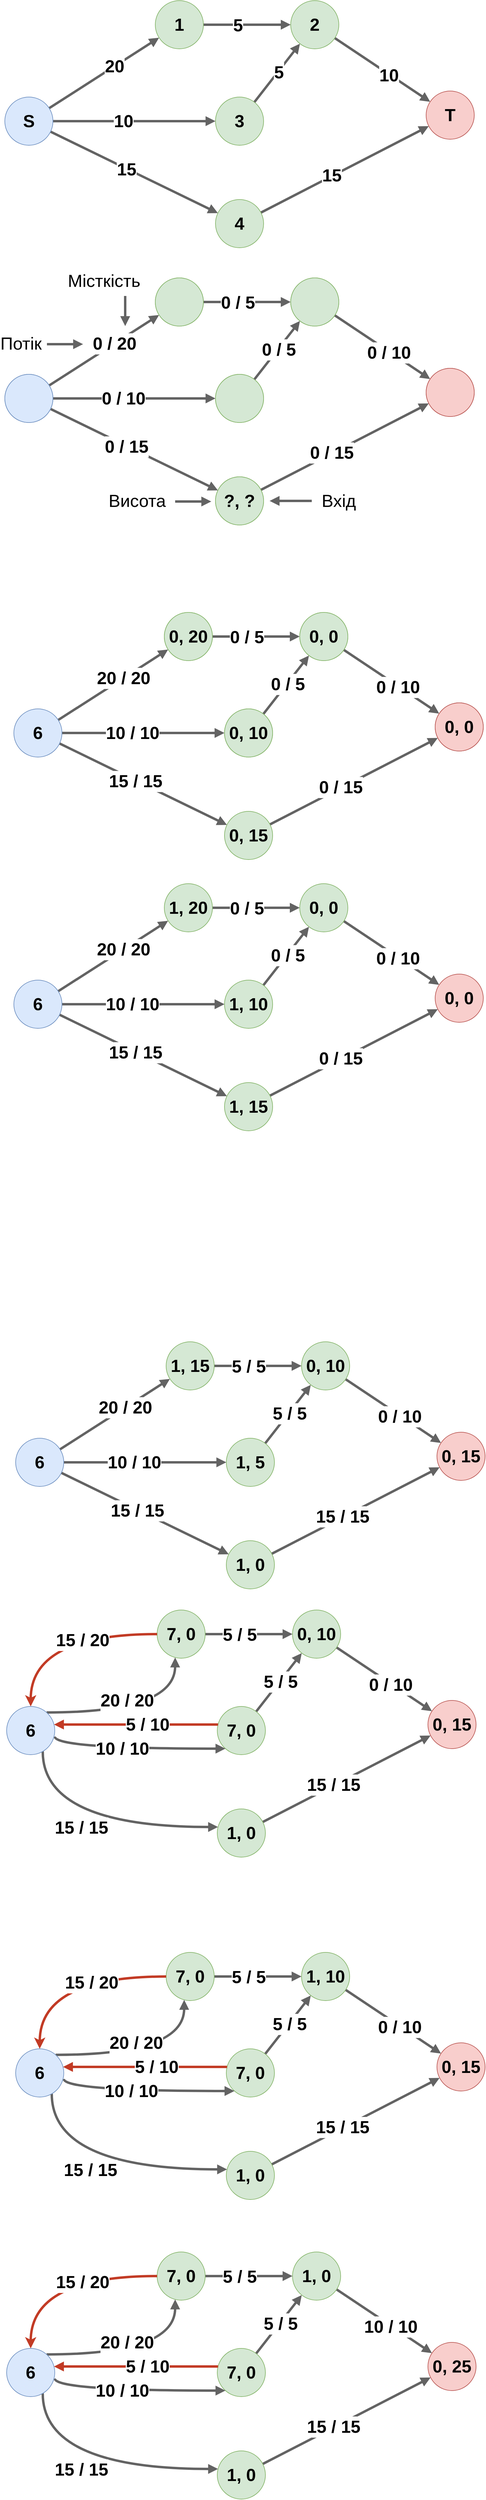<mxfile scale="5" border="0">
    <diagram id="uTMegRHnXxj8GpjTwaRi" name="Page-1">
        <mxGraphModel dx="1469" dy="1131" grid="0" gridSize="10" guides="1" tooltips="1" connect="1" arrows="1" fold="1" page="1" pageScale="1" pageWidth="850" pageHeight="1100" math="0" shadow="0">
            <root>
                <mxCell id="0"/>
                <mxCell id="1" parent="0"/>
                <mxCell id="14" style="edgeStyle=none;html=1;fontSize=29;fontStyle=1;strokeWidth=4;endArrow=block;endFill=1;strokeColor=#636363;" parent="1" source="3" target="5" edge="1">
                    <mxGeometry relative="1" as="geometry"/>
                </mxCell>
                <mxCell id="39" value="5" style="edgeLabel;html=1;align=center;verticalAlign=middle;resizable=0;points=[];fontSize=29;fontStyle=1" parent="14" vertex="1" connectable="0">
                    <mxGeometry x="-0.262" relative="1" as="geometry">
                        <mxPoint x="12" y="-14" as="offset"/>
                    </mxGeometry>
                </mxCell>
                <mxCell id="3" value="3" style="ellipse;whiteSpace=wrap;html=1;aspect=fixed;fontSize=29;fontStyle=1;fillColor=#d5e8d4;strokeColor=#82b366;fontColor=#000000;" parent="1" vertex="1">
                    <mxGeometry x="365" y="265" width="80" height="80" as="geometry"/>
                </mxCell>
                <mxCell id="15" style="edgeStyle=none;html=1;fontSize=29;fontStyle=1;strokeWidth=4;endArrow=block;endFill=1;strokeColor=#636363;" parent="1" source="4" target="6" edge="1">
                    <mxGeometry relative="1" as="geometry"/>
                </mxCell>
                <mxCell id="22" value="15" style="edgeLabel;html=1;align=center;verticalAlign=middle;resizable=0;points=[];fontSize=29;fontStyle=1" parent="15" vertex="1" connectable="0">
                    <mxGeometry x="-0.155" y="1" relative="1" as="geometry">
                        <mxPoint as="offset"/>
                    </mxGeometry>
                </mxCell>
                <mxCell id="4" value="4" style="ellipse;whiteSpace=wrap;html=1;aspect=fixed;fontSize=29;fontStyle=1;fillColor=#d5e8d4;strokeColor=#82b366;fontColor=#000000;" parent="1" vertex="1">
                    <mxGeometry x="365" y="435" width="80" height="80" as="geometry"/>
                </mxCell>
                <mxCell id="13" style="edgeStyle=none;html=1;fontSize=29;fontStyle=1;strokeWidth=4;endArrow=block;endFill=1;strokeColor=#636363;" parent="1" source="5" target="6" edge="1">
                    <mxGeometry relative="1" as="geometry"/>
                </mxCell>
                <mxCell id="23" value="10" style="edgeLabel;html=1;align=center;verticalAlign=middle;resizable=0;points=[];fontSize=29;fontStyle=1" parent="13" vertex="1" connectable="0">
                    <mxGeometry x="0.14" y="-2" relative="1" as="geometry">
                        <mxPoint as="offset"/>
                    </mxGeometry>
                </mxCell>
                <mxCell id="5" value="2" style="ellipse;whiteSpace=wrap;html=1;aspect=fixed;fontSize=29;fontStyle=1;fillColor=#d5e8d4;strokeColor=#82b366;fontColor=#000000;" parent="1" vertex="1">
                    <mxGeometry x="490" y="105" width="80" height="80" as="geometry"/>
                </mxCell>
                <mxCell id="6" value="T" style="ellipse;whiteSpace=wrap;html=1;aspect=fixed;fontSize=29;fontStyle=1;fillColor=#f8cecc;strokeColor=#b85450;fontColor=#000000;" parent="1" vertex="1">
                    <mxGeometry x="715" y="255" width="80" height="80" as="geometry"/>
                </mxCell>
                <mxCell id="12" style="edgeStyle=none;html=1;exitX=1;exitY=0.5;exitDx=0;exitDy=0;entryX=0;entryY=0.5;entryDx=0;entryDy=0;fontSize=29;fontStyle=1;strokeWidth=4;endArrow=block;endFill=1;strokeColor=#636363;" parent="1" source="7" target="5" edge="1">
                    <mxGeometry relative="1" as="geometry"/>
                </mxCell>
                <mxCell id="17" value="5" style="edgeLabel;html=1;align=center;verticalAlign=middle;resizable=0;points=[];fontSize=29;fontStyle=1" parent="12" vertex="1" connectable="0">
                    <mxGeometry x="-0.213" y="-1" relative="1" as="geometry">
                        <mxPoint as="offset"/>
                    </mxGeometry>
                </mxCell>
                <mxCell id="7" value="1" style="ellipse;whiteSpace=wrap;html=1;aspect=fixed;fontSize=29;fontStyle=1;fillColor=#d5e8d4;strokeColor=#82b366;fontColor=#000000;" parent="1" vertex="1">
                    <mxGeometry x="265" y="105" width="80" height="80" as="geometry"/>
                </mxCell>
                <mxCell id="10" style="edgeStyle=none;html=1;fontSize=29;fontStyle=1;strokeWidth=4;endArrow=block;endFill=1;strokeColor=#636363;" parent="1" source="9" target="3" edge="1">
                    <mxGeometry relative="1" as="geometry"/>
                </mxCell>
                <mxCell id="19" value="10" style="edgeLabel;html=1;align=center;verticalAlign=middle;resizable=0;points=[];fontSize=29;fontStyle=1" parent="10" vertex="1" connectable="0">
                    <mxGeometry x="-0.133" relative="1" as="geometry">
                        <mxPoint as="offset"/>
                    </mxGeometry>
                </mxCell>
                <mxCell id="11" style="edgeStyle=none;html=1;fontSize=29;fontStyle=1;strokeWidth=4;endArrow=block;endFill=1;strokeColor=#636363;" parent="1" source="9" target="7" edge="1">
                    <mxGeometry relative="1" as="geometry"/>
                </mxCell>
                <mxCell id="18" value="20" style="edgeLabel;html=1;align=center;verticalAlign=middle;resizable=0;points=[];fontSize=29;fontStyle=1" parent="11" vertex="1" connectable="0">
                    <mxGeometry x="0.184" y="1" relative="1" as="geometry">
                        <mxPoint as="offset"/>
                    </mxGeometry>
                </mxCell>
                <mxCell id="16" style="edgeStyle=none;html=1;fontSize=29;fontStyle=1;strokeWidth=4;endArrow=block;endFill=1;strokeColor=#636363;" parent="1" source="9" target="4" edge="1">
                    <mxGeometry relative="1" as="geometry"/>
                </mxCell>
                <mxCell id="21" value="15" style="edgeLabel;html=1;align=center;verticalAlign=middle;resizable=0;points=[];fontSize=29;fontStyle=1" parent="16" vertex="1" connectable="0">
                    <mxGeometry x="-0.092" y="-1" relative="1" as="geometry">
                        <mxPoint as="offset"/>
                    </mxGeometry>
                </mxCell>
                <mxCell id="9" value="S" style="ellipse;whiteSpace=wrap;html=1;aspect=fixed;fontSize=29;fontStyle=1;fillColor=#dae8fc;strokeColor=#6c8ebf;fontColor=#000000;" parent="1" vertex="1">
                    <mxGeometry x="15" y="265" width="80" height="80" as="geometry"/>
                </mxCell>
                <mxCell id="40" style="edgeStyle=none;html=1;fontSize=29;fontStyle=1;strokeWidth=4;endArrow=block;endFill=1;strokeColor=#636363;" parent="1" source="42" target="48" edge="1">
                    <mxGeometry relative="1" as="geometry"/>
                </mxCell>
                <mxCell id="41" value="0 / 5" style="edgeLabel;html=1;align=center;verticalAlign=middle;resizable=0;points=[];fontSize=29;fontStyle=1" parent="40" vertex="1" connectable="0">
                    <mxGeometry x="-0.262" relative="1" as="geometry">
                        <mxPoint x="12" y="-14" as="offset"/>
                    </mxGeometry>
                </mxCell>
                <mxCell id="42" value="" style="ellipse;whiteSpace=wrap;html=1;aspect=fixed;fontSize=29;fontStyle=1;fillColor=#d5e8d4;strokeColor=#82b366;" parent="1" vertex="1">
                    <mxGeometry x="365" y="725" width="80" height="80" as="geometry"/>
                </mxCell>
                <mxCell id="43" style="edgeStyle=none;html=1;fontSize=29;fontStyle=1;strokeWidth=4;endArrow=block;endFill=1;strokeColor=#636363;" parent="1" source="45" target="49" edge="1">
                    <mxGeometry relative="1" as="geometry"/>
                </mxCell>
                <mxCell id="44" value="0 / 15" style="edgeLabel;html=1;align=center;verticalAlign=middle;resizable=0;points=[];fontSize=29;fontStyle=1" parent="43" vertex="1" connectable="0">
                    <mxGeometry x="-0.155" y="1" relative="1" as="geometry">
                        <mxPoint as="offset"/>
                    </mxGeometry>
                </mxCell>
                <mxCell id="45" value="?, ?" style="ellipse;whiteSpace=wrap;html=1;aspect=fixed;fontSize=29;fontStyle=1;fillColor=#d5e8d4;strokeColor=#82b366;" parent="1" vertex="1">
                    <mxGeometry x="365" y="895" width="80" height="80" as="geometry"/>
                </mxCell>
                <mxCell id="46" style="edgeStyle=none;html=1;fontSize=29;fontStyle=1;strokeWidth=4;endArrow=block;endFill=1;strokeColor=#636363;" parent="1" source="48" target="49" edge="1">
                    <mxGeometry relative="1" as="geometry"/>
                </mxCell>
                <mxCell id="47" value="0 / 10" style="edgeLabel;html=1;align=center;verticalAlign=middle;resizable=0;points=[];fontSize=29;fontStyle=1" parent="46" vertex="1" connectable="0">
                    <mxGeometry x="0.14" y="-2" relative="1" as="geometry">
                        <mxPoint as="offset"/>
                    </mxGeometry>
                </mxCell>
                <mxCell id="48" value="" style="ellipse;whiteSpace=wrap;html=1;aspect=fixed;fontSize=29;fontStyle=1;fillColor=#d5e8d4;strokeColor=#82b366;" parent="1" vertex="1">
                    <mxGeometry x="490" y="565" width="80" height="80" as="geometry"/>
                </mxCell>
                <mxCell id="49" value="" style="ellipse;whiteSpace=wrap;html=1;aspect=fixed;fontSize=29;fontStyle=1;fillColor=#f8cecc;strokeColor=#b85450;" parent="1" vertex="1">
                    <mxGeometry x="715" y="715" width="80" height="80" as="geometry"/>
                </mxCell>
                <mxCell id="50" style="edgeStyle=none;html=1;exitX=1;exitY=0.5;exitDx=0;exitDy=0;entryX=0;entryY=0.5;entryDx=0;entryDy=0;fontSize=29;fontStyle=1;strokeWidth=4;endArrow=block;endFill=1;strokeColor=#636363;" parent="1" source="52" target="48" edge="1">
                    <mxGeometry relative="1" as="geometry"/>
                </mxCell>
                <mxCell id="51" value="0 / 5" style="edgeLabel;html=1;align=center;verticalAlign=middle;resizable=0;points=[];fontSize=29;fontStyle=1" parent="50" vertex="1" connectable="0">
                    <mxGeometry x="-0.213" y="-1" relative="1" as="geometry">
                        <mxPoint as="offset"/>
                    </mxGeometry>
                </mxCell>
                <mxCell id="52" value="" style="ellipse;whiteSpace=wrap;html=1;aspect=fixed;fontSize=29;fontStyle=1;fillColor=#d5e8d4;strokeColor=#82b366;" parent="1" vertex="1">
                    <mxGeometry x="265" y="565" width="80" height="80" as="geometry"/>
                </mxCell>
                <mxCell id="53" style="edgeStyle=none;html=1;fontSize=29;fontStyle=1;strokeWidth=4;endArrow=block;endFill=1;strokeColor=#636363;" parent="1" source="59" target="42" edge="1">
                    <mxGeometry relative="1" as="geometry"/>
                </mxCell>
                <mxCell id="54" value="0 / 10" style="edgeLabel;html=1;align=center;verticalAlign=middle;resizable=0;points=[];fontSize=29;fontStyle=1" parent="53" vertex="1" connectable="0">
                    <mxGeometry x="-0.133" relative="1" as="geometry">
                        <mxPoint as="offset"/>
                    </mxGeometry>
                </mxCell>
                <mxCell id="55" style="edgeStyle=none;html=1;fontSize=29;fontStyle=1;strokeWidth=4;endArrow=block;endFill=1;strokeColor=#636363;" parent="1" source="59" target="52" edge="1">
                    <mxGeometry relative="1" as="geometry"/>
                </mxCell>
                <mxCell id="56" value="0 / 20" style="edgeLabel;html=1;align=center;verticalAlign=middle;resizable=0;points=[];fontSize=29;fontStyle=1" parent="55" vertex="1" connectable="0">
                    <mxGeometry x="0.184" y="1" relative="1" as="geometry">
                        <mxPoint as="offset"/>
                    </mxGeometry>
                </mxCell>
                <mxCell id="57" style="edgeStyle=none;html=1;fontSize=29;fontStyle=1;strokeWidth=4;endArrow=block;endFill=1;strokeColor=#636363;" parent="1" source="59" target="45" edge="1">
                    <mxGeometry relative="1" as="geometry"/>
                </mxCell>
                <mxCell id="58" value="0 / 15" style="edgeLabel;html=1;align=center;verticalAlign=middle;resizable=0;points=[];fontSize=29;fontStyle=1" parent="57" vertex="1" connectable="0">
                    <mxGeometry x="-0.092" y="-1" relative="1" as="geometry">
                        <mxPoint as="offset"/>
                    </mxGeometry>
                </mxCell>
                <mxCell id="59" value="" style="ellipse;whiteSpace=wrap;html=1;aspect=fixed;fontSize=29;fontStyle=1;fillColor=#dae8fc;strokeColor=#6c8ebf;" parent="1" vertex="1">
                    <mxGeometry x="15" y="725" width="80" height="80" as="geometry"/>
                </mxCell>
                <mxCell id="60" style="edgeStyle=none;html=1;fontSize=29;fontStyle=1;strokeWidth=4;endArrow=block;endFill=1;strokeColor=#636363;" parent="1" source="62" target="68" edge="1">
                    <mxGeometry relative="1" as="geometry"/>
                </mxCell>
                <mxCell id="61" value="0 / 5" style="edgeLabel;html=1;align=center;verticalAlign=middle;resizable=0;points=[];fontSize=29;fontStyle=1" parent="60" vertex="1" connectable="0">
                    <mxGeometry x="-0.262" relative="1" as="geometry">
                        <mxPoint x="12" y="-14" as="offset"/>
                    </mxGeometry>
                </mxCell>
                <mxCell id="62" value="0, 10" style="ellipse;whiteSpace=wrap;html=1;aspect=fixed;fontSize=29;fontStyle=1;fillColor=#d5e8d4;strokeColor=#82b366;" parent="1" vertex="1">
                    <mxGeometry x="380" y="1280" width="80" height="80" as="geometry"/>
                </mxCell>
                <mxCell id="63" style="edgeStyle=none;html=1;fontSize=29;fontStyle=1;strokeWidth=4;endArrow=block;endFill=1;strokeColor=#636363;" parent="1" source="65" target="69" edge="1">
                    <mxGeometry relative="1" as="geometry"/>
                </mxCell>
                <mxCell id="64" value="0 / 15" style="edgeLabel;html=1;align=center;verticalAlign=middle;resizable=0;points=[];fontSize=29;fontStyle=1" parent="63" vertex="1" connectable="0">
                    <mxGeometry x="-0.155" y="1" relative="1" as="geometry">
                        <mxPoint as="offset"/>
                    </mxGeometry>
                </mxCell>
                <mxCell id="65" value="0, 15" style="ellipse;whiteSpace=wrap;html=1;aspect=fixed;fontSize=29;fontStyle=1;fillColor=#d5e8d4;strokeColor=#82b366;fontColor=#000000;" parent="1" vertex="1">
                    <mxGeometry x="380" y="1450" width="80" height="80" as="geometry"/>
                </mxCell>
                <mxCell id="66" style="edgeStyle=none;html=1;fontSize=29;fontStyle=1;strokeWidth=4;endArrow=block;endFill=1;strokeColor=#636363;" parent="1" source="68" target="69" edge="1">
                    <mxGeometry relative="1" as="geometry"/>
                </mxCell>
                <mxCell id="67" value="0 / 10" style="edgeLabel;html=1;align=center;verticalAlign=middle;resizable=0;points=[];fontSize=29;fontStyle=1" parent="66" vertex="1" connectable="0">
                    <mxGeometry x="0.14" y="-2" relative="1" as="geometry">
                        <mxPoint as="offset"/>
                    </mxGeometry>
                </mxCell>
                <mxCell id="68" value="0, 0" style="ellipse;whiteSpace=wrap;html=1;aspect=fixed;fontSize=29;fontStyle=1;fillColor=#d5e8d4;strokeColor=#82b366;" parent="1" vertex="1">
                    <mxGeometry x="505" y="1120" width="80" height="80" as="geometry"/>
                </mxCell>
                <mxCell id="69" value="0, 0" style="ellipse;whiteSpace=wrap;html=1;aspect=fixed;fontSize=29;fontStyle=1;fillColor=#f8cecc;strokeColor=#b85450;" parent="1" vertex="1">
                    <mxGeometry x="730" y="1270" width="80" height="80" as="geometry"/>
                </mxCell>
                <mxCell id="70" style="edgeStyle=none;html=1;exitX=1;exitY=0.5;exitDx=0;exitDy=0;entryX=0;entryY=0.5;entryDx=0;entryDy=0;fontSize=29;fontStyle=1;strokeWidth=4;endArrow=block;endFill=1;strokeColor=#636363;" parent="1" source="72" target="68" edge="1">
                    <mxGeometry relative="1" as="geometry"/>
                </mxCell>
                <mxCell id="71" value="0 / 5" style="edgeLabel;html=1;align=center;verticalAlign=middle;resizable=0;points=[];fontSize=29;fontStyle=1" parent="70" vertex="1" connectable="0">
                    <mxGeometry x="-0.213" y="-1" relative="1" as="geometry">
                        <mxPoint as="offset"/>
                    </mxGeometry>
                </mxCell>
                <mxCell id="72" value="0, 20" style="ellipse;whiteSpace=wrap;html=1;aspect=fixed;fontSize=29;fontStyle=1;fillColor=#d5e8d4;strokeColor=#82b366;" parent="1" vertex="1">
                    <mxGeometry x="280" y="1120" width="80" height="80" as="geometry"/>
                </mxCell>
                <mxCell id="73" style="edgeStyle=none;html=1;fontSize=29;fontStyle=1;strokeWidth=4;endArrow=block;endFill=1;strokeColor=#636363;" parent="1" source="79" target="62" edge="1">
                    <mxGeometry relative="1" as="geometry"/>
                </mxCell>
                <mxCell id="74" value="10 / 10" style="edgeLabel;html=1;align=center;verticalAlign=middle;resizable=0;points=[];fontSize=29;fontStyle=1" parent="73" vertex="1" connectable="0">
                    <mxGeometry x="-0.133" relative="1" as="geometry">
                        <mxPoint as="offset"/>
                    </mxGeometry>
                </mxCell>
                <mxCell id="75" style="edgeStyle=none;html=1;fontSize=29;fontStyle=1;strokeWidth=4;endArrow=block;endFill=1;strokeColor=#636363;" parent="1" source="79" target="72" edge="1">
                    <mxGeometry relative="1" as="geometry"/>
                </mxCell>
                <mxCell id="76" value="20 / 20" style="edgeLabel;html=1;align=center;verticalAlign=middle;resizable=0;points=[];fontSize=29;fontStyle=1" parent="75" vertex="1" connectable="0">
                    <mxGeometry x="0.184" y="1" relative="1" as="geometry">
                        <mxPoint as="offset"/>
                    </mxGeometry>
                </mxCell>
                <mxCell id="77" style="edgeStyle=none;html=1;fontSize=29;fontStyle=1;strokeWidth=4;endArrow=block;endFill=1;strokeColor=#636363;" parent="1" source="79" target="65" edge="1">
                    <mxGeometry relative="1" as="geometry"/>
                </mxCell>
                <mxCell id="78" value="15 / 15" style="edgeLabel;html=1;align=center;verticalAlign=middle;resizable=0;points=[];fontSize=29;fontStyle=1" parent="77" vertex="1" connectable="0">
                    <mxGeometry x="-0.092" y="-1" relative="1" as="geometry">
                        <mxPoint as="offset"/>
                    </mxGeometry>
                </mxCell>
                <mxCell id="79" value="6" style="ellipse;whiteSpace=wrap;html=1;aspect=fixed;fontSize=29;fontStyle=1;fillColor=#dae8fc;strokeColor=#6c8ebf;fontColor=#000000;" parent="1" vertex="1">
                    <mxGeometry x="30" y="1280" width="80" height="80" as="geometry"/>
                </mxCell>
                <mxCell id="80" style="edgeStyle=none;html=1;fontSize=29;fontStyle=1;strokeWidth=4;endArrow=block;endFill=1;strokeColor=#636363;" parent="1" source="82" target="88" edge="1">
                    <mxGeometry relative="1" as="geometry"/>
                </mxCell>
                <mxCell id="81" value="0 / 5" style="edgeLabel;html=1;align=center;verticalAlign=middle;resizable=0;points=[];fontSize=29;fontStyle=1" parent="80" vertex="1" connectable="0">
                    <mxGeometry x="-0.262" relative="1" as="geometry">
                        <mxPoint x="12" y="-14" as="offset"/>
                    </mxGeometry>
                </mxCell>
                <mxCell id="82" value="1, 10" style="ellipse;whiteSpace=wrap;html=1;aspect=fixed;fontSize=29;fontStyle=1;fillColor=#d5e8d4;strokeColor=#82b366;fontColor=#000000;" parent="1" vertex="1">
                    <mxGeometry x="380" y="1730" width="80" height="80" as="geometry"/>
                </mxCell>
                <mxCell id="83" style="edgeStyle=none;html=1;fontSize=29;fontStyle=1;strokeWidth=4;endArrow=block;endFill=1;strokeColor=#636363;" parent="1" source="85" target="89" edge="1">
                    <mxGeometry relative="1" as="geometry"/>
                </mxCell>
                <mxCell id="84" value="0 / 15" style="edgeLabel;html=1;align=center;verticalAlign=middle;resizable=0;points=[];fontSize=29;fontStyle=1" parent="83" vertex="1" connectable="0">
                    <mxGeometry x="-0.155" y="1" relative="1" as="geometry">
                        <mxPoint as="offset"/>
                    </mxGeometry>
                </mxCell>
                <mxCell id="85" value="1, 15" style="ellipse;whiteSpace=wrap;html=1;aspect=fixed;fontSize=29;fontStyle=1;fillColor=#d5e8d4;strokeColor=#82b366;fontColor=#000000;" parent="1" vertex="1">
                    <mxGeometry x="380" y="1900" width="80" height="80" as="geometry"/>
                </mxCell>
                <mxCell id="86" style="edgeStyle=none;html=1;fontSize=29;fontStyle=1;strokeWidth=4;endArrow=block;endFill=1;strokeColor=#636363;" parent="1" source="88" target="89" edge="1">
                    <mxGeometry relative="1" as="geometry"/>
                </mxCell>
                <mxCell id="87" value="0 / 10" style="edgeLabel;html=1;align=center;verticalAlign=middle;resizable=0;points=[];fontSize=29;fontStyle=1" parent="86" vertex="1" connectable="0">
                    <mxGeometry x="0.14" y="-2" relative="1" as="geometry">
                        <mxPoint as="offset"/>
                    </mxGeometry>
                </mxCell>
                <mxCell id="88" value="0, 0" style="ellipse;whiteSpace=wrap;html=1;aspect=fixed;fontSize=29;fontStyle=1;fillColor=#d5e8d4;strokeColor=#82b366;fontColor=#000000;" parent="1" vertex="1">
                    <mxGeometry x="505" y="1570" width="80" height="80" as="geometry"/>
                </mxCell>
                <mxCell id="89" value="0, 0" style="ellipse;whiteSpace=wrap;html=1;aspect=fixed;fontSize=29;fontStyle=1;fillColor=#f8cecc;strokeColor=#b85450;fontColor=#000000;" parent="1" vertex="1">
                    <mxGeometry x="730" y="1720" width="80" height="80" as="geometry"/>
                </mxCell>
                <mxCell id="90" style="edgeStyle=none;html=1;exitX=1;exitY=0.5;exitDx=0;exitDy=0;entryX=0;entryY=0.5;entryDx=0;entryDy=0;fontSize=29;fontStyle=1;strokeWidth=4;endArrow=block;endFill=1;strokeColor=#636363;" parent="1" source="92" target="88" edge="1">
                    <mxGeometry relative="1" as="geometry"/>
                </mxCell>
                <mxCell id="91" value="0 / 5" style="edgeLabel;html=1;align=center;verticalAlign=middle;resizable=0;points=[];fontSize=29;fontStyle=1" parent="90" vertex="1" connectable="0">
                    <mxGeometry x="-0.213" y="-1" relative="1" as="geometry">
                        <mxPoint as="offset"/>
                    </mxGeometry>
                </mxCell>
                <mxCell id="92" value="1, 20" style="ellipse;whiteSpace=wrap;html=1;aspect=fixed;fontSize=29;fontStyle=1;fillColor=#d5e8d4;strokeColor=#82b366;fontColor=#000000;" parent="1" vertex="1">
                    <mxGeometry x="280" y="1570" width="80" height="80" as="geometry"/>
                </mxCell>
                <mxCell id="93" style="edgeStyle=none;html=1;fontSize=29;fontStyle=1;strokeWidth=4;endArrow=block;endFill=1;strokeColor=#636363;" parent="1" source="99" target="82" edge="1">
                    <mxGeometry relative="1" as="geometry"/>
                </mxCell>
                <mxCell id="94" value="10 / 10" style="edgeLabel;html=1;align=center;verticalAlign=middle;resizable=0;points=[];fontSize=29;fontStyle=1" parent="93" vertex="1" connectable="0">
                    <mxGeometry x="-0.133" relative="1" as="geometry">
                        <mxPoint as="offset"/>
                    </mxGeometry>
                </mxCell>
                <mxCell id="95" style="edgeStyle=none;html=1;fontSize=29;fontStyle=1;strokeWidth=4;endArrow=block;endFill=1;strokeColor=#636363;" parent="1" source="99" target="92" edge="1">
                    <mxGeometry relative="1" as="geometry"/>
                </mxCell>
                <mxCell id="96" value="20 / 20" style="edgeLabel;html=1;align=center;verticalAlign=middle;resizable=0;points=[];fontSize=29;fontStyle=1" parent="95" vertex="1" connectable="0">
                    <mxGeometry x="0.184" y="1" relative="1" as="geometry">
                        <mxPoint as="offset"/>
                    </mxGeometry>
                </mxCell>
                <mxCell id="97" style="edgeStyle=none;html=1;fontSize=29;fontStyle=1;strokeWidth=4;endArrow=block;endFill=1;strokeColor=#636363;" parent="1" source="99" target="85" edge="1">
                    <mxGeometry relative="1" as="geometry"/>
                </mxCell>
                <mxCell id="98" value="15 / 15" style="edgeLabel;html=1;align=center;verticalAlign=middle;resizable=0;points=[];fontSize=29;fontStyle=1" parent="97" vertex="1" connectable="0">
                    <mxGeometry x="-0.092" y="-1" relative="1" as="geometry">
                        <mxPoint as="offset"/>
                    </mxGeometry>
                </mxCell>
                <mxCell id="99" value="6" style="ellipse;whiteSpace=wrap;html=1;aspect=fixed;fontSize=29;fontStyle=1;fillColor=#dae8fc;strokeColor=#6c8ebf;fontColor=#000000;" parent="1" vertex="1">
                    <mxGeometry x="30" y="1730" width="80" height="80" as="geometry"/>
                </mxCell>
                <mxCell id="101" style="edgeStyle=none;html=1;strokeColor=#636363;strokeWidth=4;fontSize=29;endArrow=block;endFill=1;" parent="1" edge="1">
                    <mxGeometry relative="1" as="geometry">
                        <mxPoint x="145" y="675" as="targetPoint"/>
                        <mxPoint x="85" y="675" as="sourcePoint"/>
                    </mxGeometry>
                </mxCell>
                <mxCell id="100" value="Потік" style="text;html=1;strokeColor=none;fillColor=none;align=center;verticalAlign=middle;whiteSpace=wrap;rounded=0;fontSize=29;" parent="1" vertex="1">
                    <mxGeometry x="12" y="659" width="60" height="30" as="geometry"/>
                </mxCell>
                <mxCell id="102" value="Місткість" style="text;html=1;strokeColor=none;fillColor=none;align=center;verticalAlign=middle;whiteSpace=wrap;rounded=0;fontSize=29;" parent="1" vertex="1">
                    <mxGeometry x="115" y="555" width="130" height="30" as="geometry"/>
                </mxCell>
                <mxCell id="103" style="edgeStyle=none;html=1;strokeColor=#636363;strokeWidth=4;fontSize=29;endArrow=block;endFill=1;" parent="1" edge="1">
                    <mxGeometry relative="1" as="geometry">
                        <mxPoint x="215" y="645" as="targetPoint"/>
                        <mxPoint x="215" y="595" as="sourcePoint"/>
                    </mxGeometry>
                </mxCell>
                <mxCell id="104" style="edgeStyle=none;html=1;fontSize=29;fontStyle=1;strokeWidth=4;endArrow=block;endFill=1;strokeColor=#636363;" parent="1" source="106" target="112" edge="1">
                    <mxGeometry relative="1" as="geometry"/>
                </mxCell>
                <mxCell id="105" value="5 / 5" style="edgeLabel;html=1;align=center;verticalAlign=middle;resizable=0;points=[];fontSize=29;fontStyle=1" parent="104" vertex="1" connectable="0">
                    <mxGeometry x="-0.262" relative="1" as="geometry">
                        <mxPoint x="12" y="-14" as="offset"/>
                    </mxGeometry>
                </mxCell>
                <mxCell id="106" value="1, 5" style="ellipse;whiteSpace=wrap;html=1;aspect=fixed;fontSize=29;fontStyle=1;fillColor=#d5e8d4;strokeColor=#82b366;fontColor=#000000;" parent="1" vertex="1">
                    <mxGeometry x="383" y="2490" width="80" height="80" as="geometry"/>
                </mxCell>
                <mxCell id="107" style="edgeStyle=none;html=1;fontSize=29;fontStyle=1;strokeWidth=4;endArrow=block;endFill=1;strokeColor=#636363;" parent="1" source="109" target="113" edge="1">
                    <mxGeometry relative="1" as="geometry"/>
                </mxCell>
                <mxCell id="108" value="15 / 15" style="edgeLabel;html=1;align=center;verticalAlign=middle;resizable=0;points=[];fontSize=29;fontStyle=1" parent="107" vertex="1" connectable="0">
                    <mxGeometry x="-0.155" y="1" relative="1" as="geometry">
                        <mxPoint as="offset"/>
                    </mxGeometry>
                </mxCell>
                <mxCell id="109" value="1, 0" style="ellipse;whiteSpace=wrap;html=1;aspect=fixed;fontSize=29;fontStyle=1;fillColor=#d5e8d4;strokeColor=#82b366;fontColor=#000000;" parent="1" vertex="1">
                    <mxGeometry x="383" y="2660" width="80" height="80" as="geometry"/>
                </mxCell>
                <mxCell id="110" style="edgeStyle=none;html=1;fontSize=29;fontStyle=1;strokeWidth=4;endArrow=block;endFill=1;strokeColor=#636363;" parent="1" source="112" target="113" edge="1">
                    <mxGeometry relative="1" as="geometry"/>
                </mxCell>
                <mxCell id="111" value="0 / 10" style="edgeLabel;html=1;align=center;verticalAlign=middle;resizable=0;points=[];fontSize=29;fontStyle=1" parent="110" vertex="1" connectable="0">
                    <mxGeometry x="0.14" y="-2" relative="1" as="geometry">
                        <mxPoint as="offset"/>
                    </mxGeometry>
                </mxCell>
                <mxCell id="112" value="0, 10" style="ellipse;whiteSpace=wrap;html=1;aspect=fixed;fontSize=29;fontStyle=1;fillColor=#d5e8d4;strokeColor=#82b366;fontColor=#000000;" parent="1" vertex="1">
                    <mxGeometry x="508" y="2330" width="80" height="80" as="geometry"/>
                </mxCell>
                <mxCell id="113" value="0, 15" style="ellipse;whiteSpace=wrap;html=1;aspect=fixed;fontSize=29;fontStyle=1;fillColor=#f8cecc;strokeColor=#b85450;fontColor=#000000;" parent="1" vertex="1">
                    <mxGeometry x="733" y="2480" width="80" height="80" as="geometry"/>
                </mxCell>
                <mxCell id="114" style="edgeStyle=none;html=1;exitX=1;exitY=0.5;exitDx=0;exitDy=0;entryX=0;entryY=0.5;entryDx=0;entryDy=0;fontSize=29;fontStyle=1;strokeWidth=4;endArrow=block;endFill=1;strokeColor=#636363;" parent="1" source="116" target="112" edge="1">
                    <mxGeometry relative="1" as="geometry"/>
                </mxCell>
                <mxCell id="115" value="5 / 5" style="edgeLabel;html=1;align=center;verticalAlign=middle;resizable=0;points=[];fontSize=29;fontStyle=1" parent="114" vertex="1" connectable="0">
                    <mxGeometry x="-0.213" y="-1" relative="1" as="geometry">
                        <mxPoint as="offset"/>
                    </mxGeometry>
                </mxCell>
                <mxCell id="116" value="1, 15" style="ellipse;whiteSpace=wrap;html=1;aspect=fixed;fontSize=29;fontStyle=1;fillColor=#d5e8d4;strokeColor=#82b366;fontColor=#000000;" parent="1" vertex="1">
                    <mxGeometry x="283" y="2330" width="80" height="80" as="geometry"/>
                </mxCell>
                <mxCell id="117" style="edgeStyle=none;html=1;fontSize=29;fontStyle=1;strokeWidth=4;endArrow=block;endFill=1;strokeColor=#636363;" parent="1" source="123" target="106" edge="1">
                    <mxGeometry relative="1" as="geometry"/>
                </mxCell>
                <mxCell id="118" value="10 / 10" style="edgeLabel;html=1;align=center;verticalAlign=middle;resizable=0;points=[];fontSize=29;fontStyle=1" parent="117" vertex="1" connectable="0">
                    <mxGeometry x="-0.133" relative="1" as="geometry">
                        <mxPoint as="offset"/>
                    </mxGeometry>
                </mxCell>
                <mxCell id="119" style="edgeStyle=none;html=1;fontSize=29;fontStyle=1;strokeWidth=4;endArrow=block;endFill=1;strokeColor=#636363;" parent="1" source="123" target="116" edge="1">
                    <mxGeometry relative="1" as="geometry"/>
                </mxCell>
                <mxCell id="120" value="20 / 20" style="edgeLabel;html=1;align=center;verticalAlign=middle;resizable=0;points=[];fontSize=29;fontStyle=1" parent="119" vertex="1" connectable="0">
                    <mxGeometry x="0.184" y="1" relative="1" as="geometry">
                        <mxPoint as="offset"/>
                    </mxGeometry>
                </mxCell>
                <mxCell id="121" style="edgeStyle=none;html=1;fontSize=29;fontStyle=1;strokeWidth=4;endArrow=block;endFill=1;strokeColor=#636363;" parent="1" source="123" target="109" edge="1">
                    <mxGeometry relative="1" as="geometry"/>
                </mxCell>
                <mxCell id="122" value="15 / 15" style="edgeLabel;html=1;align=center;verticalAlign=middle;resizable=0;points=[];fontSize=29;fontStyle=1" parent="121" vertex="1" connectable="0">
                    <mxGeometry x="-0.092" y="-1" relative="1" as="geometry">
                        <mxPoint as="offset"/>
                    </mxGeometry>
                </mxCell>
                <mxCell id="123" value="6" style="ellipse;whiteSpace=wrap;html=1;aspect=fixed;fontSize=29;fontStyle=1;fillColor=#dae8fc;strokeColor=#6c8ebf;fontColor=#000000;" parent="1" vertex="1">
                    <mxGeometry x="33" y="2490" width="80" height="80" as="geometry"/>
                </mxCell>
                <mxCell id="165" style="edgeStyle=none;html=1;fontSize=29;fontStyle=1;strokeWidth=4;endArrow=block;endFill=1;strokeColor=#636363;" parent="1" source="167" target="173" edge="1">
                    <mxGeometry relative="1" as="geometry"/>
                </mxCell>
                <mxCell id="166" value="5 / 5" style="edgeLabel;html=1;align=center;verticalAlign=middle;resizable=0;points=[];fontSize=29;fontStyle=1" parent="165" vertex="1" connectable="0">
                    <mxGeometry x="-0.262" relative="1" as="geometry">
                        <mxPoint x="12" y="-14" as="offset"/>
                    </mxGeometry>
                </mxCell>
                <mxCell id="167" value="7, 0" style="ellipse;whiteSpace=wrap;html=1;aspect=fixed;fontSize=29;fontStyle=1;fillColor=#d5e8d4;strokeColor=#82b366;fontColor=#000000;" parent="1" vertex="1">
                    <mxGeometry x="368" y="2935" width="80" height="80" as="geometry"/>
                </mxCell>
                <mxCell id="168" style="edgeStyle=none;html=1;fontSize=29;fontStyle=1;strokeWidth=4;endArrow=block;endFill=1;strokeColor=#636363;" parent="1" source="170" target="174" edge="1">
                    <mxGeometry relative="1" as="geometry"/>
                </mxCell>
                <mxCell id="169" value="15 / 15" style="edgeLabel;html=1;align=center;verticalAlign=middle;resizable=0;points=[];fontSize=29;fontStyle=1" parent="168" vertex="1" connectable="0">
                    <mxGeometry x="-0.155" y="1" relative="1" as="geometry">
                        <mxPoint as="offset"/>
                    </mxGeometry>
                </mxCell>
                <mxCell id="170" value="1, 0" style="ellipse;whiteSpace=wrap;html=1;aspect=fixed;fontSize=29;fontStyle=1;fillColor=#d5e8d4;strokeColor=#82b366;fontColor=#000000;" parent="1" vertex="1">
                    <mxGeometry x="368" y="3105" width="80" height="80" as="geometry"/>
                </mxCell>
                <mxCell id="171" style="edgeStyle=none;html=1;fontSize=29;fontStyle=1;strokeWidth=4;endArrow=block;endFill=1;strokeColor=#636363;" parent="1" source="173" target="174" edge="1">
                    <mxGeometry relative="1" as="geometry"/>
                </mxCell>
                <mxCell id="172" value="0 / 10" style="edgeLabel;html=1;align=center;verticalAlign=middle;resizable=0;points=[];fontSize=29;fontStyle=1" parent="171" vertex="1" connectable="0">
                    <mxGeometry x="0.14" y="-2" relative="1" as="geometry">
                        <mxPoint as="offset"/>
                    </mxGeometry>
                </mxCell>
                <mxCell id="173" value="0, 10" style="ellipse;whiteSpace=wrap;html=1;aspect=fixed;fontSize=29;fontStyle=1;fillColor=#d5e8d4;strokeColor=#82b366;fontColor=#000000;" parent="1" vertex="1">
                    <mxGeometry x="493" y="2775" width="80" height="80" as="geometry"/>
                </mxCell>
                <mxCell id="174" value="0, 15" style="ellipse;whiteSpace=wrap;html=1;aspect=fixed;fontSize=29;fontStyle=1;fillColor=#f8cecc;strokeColor=#b85450;fontColor=#000000;" parent="1" vertex="1">
                    <mxGeometry x="718" y="2925" width="80" height="80" as="geometry"/>
                </mxCell>
                <mxCell id="175" style="edgeStyle=none;html=1;exitX=1;exitY=0.5;exitDx=0;exitDy=0;entryX=0;entryY=0.5;entryDx=0;entryDy=0;fontSize=29;fontStyle=1;strokeWidth=4;endArrow=block;endFill=1;strokeColor=#636363;" parent="1" source="177" target="173" edge="1">
                    <mxGeometry relative="1" as="geometry"/>
                </mxCell>
                <mxCell id="176" value="5 / 5" style="edgeLabel;html=1;align=center;verticalAlign=middle;resizable=0;points=[];fontSize=29;fontStyle=1" parent="175" vertex="1" connectable="0">
                    <mxGeometry x="-0.213" y="-1" relative="1" as="geometry">
                        <mxPoint as="offset"/>
                    </mxGeometry>
                </mxCell>
                <mxCell id="177" value="7, 0" style="ellipse;whiteSpace=wrap;html=1;aspect=fixed;fontSize=29;fontStyle=1;fillColor=#d5e8d4;strokeColor=#82b366;fontColor=#000000;" parent="1" vertex="1">
                    <mxGeometry x="268" y="2775" width="80" height="80" as="geometry"/>
                </mxCell>
                <mxCell id="178" style="edgeStyle=orthogonalEdgeStyle;html=1;fontSize=29;fontStyle=1;strokeWidth=4;endArrow=block;endFill=1;strokeColor=#636363;curved=1;" parent="1" target="167" edge="1">
                    <mxGeometry relative="1" as="geometry">
                        <mxPoint x="98" y="2985" as="sourcePoint"/>
                        <mxPoint x="368" y="2985" as="targetPoint"/>
                        <Array as="points">
                            <mxPoint x="98" y="3005"/>
                        </Array>
                    </mxGeometry>
                </mxCell>
                <mxCell id="179" value="10 / 10" style="edgeLabel;html=1;align=center;verticalAlign=middle;resizable=0;points=[];fontSize=29;fontStyle=1" parent="178" vertex="1" connectable="0">
                    <mxGeometry x="-0.133" relative="1" as="geometry">
                        <mxPoint as="offset"/>
                    </mxGeometry>
                </mxCell>
                <mxCell id="180" style="edgeStyle=orthogonalEdgeStyle;html=1;fontSize=29;fontStyle=1;strokeWidth=4;endArrow=block;endFill=1;strokeColor=#636363;curved=1;" parent="1" source="184" target="177" edge="1">
                    <mxGeometry relative="1" as="geometry">
                        <Array as="points">
                            <mxPoint x="298" y="2945"/>
                        </Array>
                    </mxGeometry>
                </mxCell>
                <mxCell id="181" value="20 / 20" style="edgeLabel;html=1;align=center;verticalAlign=middle;resizable=0;points=[];fontSize=29;fontStyle=1" parent="180" vertex="1" connectable="0">
                    <mxGeometry x="0.184" y="1" relative="1" as="geometry">
                        <mxPoint x="-47" y="-19" as="offset"/>
                    </mxGeometry>
                </mxCell>
                <mxCell id="182" style="edgeStyle=orthogonalEdgeStyle;html=1;fontSize=29;fontStyle=1;strokeWidth=4;endArrow=block;endFill=1;strokeColor=#636363;curved=1;" parent="1" source="184" target="170" edge="1">
                    <mxGeometry relative="1" as="geometry">
                        <Array as="points">
                            <mxPoint x="78" y="3135"/>
                        </Array>
                    </mxGeometry>
                </mxCell>
                <mxCell id="183" value="15 / 15" style="edgeLabel;html=1;align=center;verticalAlign=middle;resizable=0;points=[];fontSize=29;fontStyle=1" parent="182" vertex="1" connectable="0">
                    <mxGeometry x="-0.092" y="-1" relative="1" as="geometry">
                        <mxPoint as="offset"/>
                    </mxGeometry>
                </mxCell>
                <mxCell id="184" value="6" style="ellipse;whiteSpace=wrap;html=1;aspect=fixed;fontSize=29;fontStyle=1;fillColor=#dae8fc;strokeColor=#6c8ebf;fontColor=#000000;" parent="1" vertex="1">
                    <mxGeometry x="18" y="2935" width="80" height="80" as="geometry"/>
                </mxCell>
                <mxCell id="185" value="" style="endArrow=classic;html=1;strokeColor=#C23B25;strokeWidth=4;fontSize=29;edgeStyle=orthogonalEdgeStyle;curved=1;" parent="1" source="177" target="184" edge="1">
                    <mxGeometry width="50" height="50" relative="1" as="geometry">
                        <mxPoint x="168" y="2775" as="sourcePoint"/>
                        <mxPoint x="18" y="2875" as="targetPoint"/>
                    </mxGeometry>
                </mxCell>
                <mxCell id="187" value="&lt;b&gt;15 / 20&lt;/b&gt;" style="edgeLabel;html=1;align=center;verticalAlign=middle;resizable=0;points=[];fontSize=29;" parent="185" vertex="1" connectable="0">
                    <mxGeometry x="-0.249" y="5" relative="1" as="geometry">
                        <mxPoint y="5" as="offset"/>
                    </mxGeometry>
                </mxCell>
                <mxCell id="195" style="edgeStyle=orthogonalEdgeStyle;html=1;fontSize=29;fontStyle=1;strokeWidth=4;endArrow=block;endFill=1;strokeColor=#C23B25;curved=1;" parent="1" source="167" target="184" edge="1">
                    <mxGeometry relative="1" as="geometry">
                        <mxPoint x="108" y="2995" as="sourcePoint"/>
                        <mxPoint x="378" y="2995" as="targetPoint"/>
                        <Array as="points">
                            <mxPoint x="228" y="2965"/>
                            <mxPoint x="228" y="2965"/>
                        </Array>
                    </mxGeometry>
                </mxCell>
                <mxCell id="196" value="5 / 10" style="edgeLabel;html=1;align=center;verticalAlign=middle;resizable=0;points=[];fontSize=29;fontStyle=1" parent="195" vertex="1" connectable="0">
                    <mxGeometry x="-0.133" relative="1" as="geometry">
                        <mxPoint as="offset"/>
                    </mxGeometry>
                </mxCell>
                <mxCell id="197" style="edgeStyle=none;html=1;fontSize=29;fontStyle=1;strokeWidth=4;endArrow=block;endFill=1;strokeColor=#636363;" parent="1" source="199" target="205" edge="1">
                    <mxGeometry relative="1" as="geometry"/>
                </mxCell>
                <mxCell id="198" value="5 / 5" style="edgeLabel;html=1;align=center;verticalAlign=middle;resizable=0;points=[];fontSize=29;fontStyle=1" parent="197" vertex="1" connectable="0">
                    <mxGeometry x="-0.262" relative="1" as="geometry">
                        <mxPoint x="12" y="-14" as="offset"/>
                    </mxGeometry>
                </mxCell>
                <mxCell id="199" value="7, 0" style="ellipse;whiteSpace=wrap;html=1;aspect=fixed;fontSize=29;fontStyle=1;fillColor=#d5e8d4;strokeColor=#82b366;fontColor=#000000;" parent="1" vertex="1">
                    <mxGeometry x="383" y="3503" width="80" height="80" as="geometry"/>
                </mxCell>
                <mxCell id="200" style="edgeStyle=none;html=1;fontSize=29;fontStyle=1;strokeWidth=4;endArrow=block;endFill=1;strokeColor=#636363;" parent="1" source="202" target="206" edge="1">
                    <mxGeometry relative="1" as="geometry"/>
                </mxCell>
                <mxCell id="201" value="15 / 15" style="edgeLabel;html=1;align=center;verticalAlign=middle;resizable=0;points=[];fontSize=29;fontStyle=1" parent="200" vertex="1" connectable="0">
                    <mxGeometry x="-0.155" y="1" relative="1" as="geometry">
                        <mxPoint as="offset"/>
                    </mxGeometry>
                </mxCell>
                <mxCell id="202" value="1, 0" style="ellipse;whiteSpace=wrap;html=1;aspect=fixed;fontSize=29;fontStyle=1;fillColor=#d5e8d4;strokeColor=#82b366;fontColor=#000000;" parent="1" vertex="1">
                    <mxGeometry x="383" y="3673" width="80" height="80" as="geometry"/>
                </mxCell>
                <mxCell id="203" style="edgeStyle=none;html=1;fontSize=29;fontStyle=1;strokeWidth=4;endArrow=block;endFill=1;strokeColor=#636363;" parent="1" source="205" target="206" edge="1">
                    <mxGeometry relative="1" as="geometry"/>
                </mxCell>
                <mxCell id="204" value="0 / 10" style="edgeLabel;html=1;align=center;verticalAlign=middle;resizable=0;points=[];fontSize=29;fontStyle=1" parent="203" vertex="1" connectable="0">
                    <mxGeometry x="0.14" y="-2" relative="1" as="geometry">
                        <mxPoint as="offset"/>
                    </mxGeometry>
                </mxCell>
                <mxCell id="205" value="1, 10" style="ellipse;whiteSpace=wrap;html=1;aspect=fixed;fontSize=29;fontStyle=1;fillColor=#d5e8d4;strokeColor=#82b366;fontColor=#000000;" parent="1" vertex="1">
                    <mxGeometry x="508" y="3343" width="80" height="80" as="geometry"/>
                </mxCell>
                <mxCell id="206" value="0, 15" style="ellipse;whiteSpace=wrap;html=1;aspect=fixed;fontSize=29;fontStyle=1;fillColor=#f8cecc;strokeColor=#b85450;fontColor=#000000;" parent="1" vertex="1">
                    <mxGeometry x="733" y="3493" width="80" height="80" as="geometry"/>
                </mxCell>
                <mxCell id="207" style="edgeStyle=none;html=1;exitX=1;exitY=0.5;exitDx=0;exitDy=0;entryX=0;entryY=0.5;entryDx=0;entryDy=0;fontSize=29;fontStyle=1;strokeWidth=4;endArrow=block;endFill=1;strokeColor=#636363;" parent="1" source="209" target="205" edge="1">
                    <mxGeometry relative="1" as="geometry"/>
                </mxCell>
                <mxCell id="208" value="5 / 5" style="edgeLabel;html=1;align=center;verticalAlign=middle;resizable=0;points=[];fontSize=29;fontStyle=1" parent="207" vertex="1" connectable="0">
                    <mxGeometry x="-0.213" y="-1" relative="1" as="geometry">
                        <mxPoint as="offset"/>
                    </mxGeometry>
                </mxCell>
                <mxCell id="209" value="7, 0" style="ellipse;whiteSpace=wrap;html=1;aspect=fixed;fontSize=29;fontStyle=1;fillColor=#d5e8d4;strokeColor=#82b366;fontColor=#000000;" parent="1" vertex="1">
                    <mxGeometry x="283" y="3343" width="80" height="80" as="geometry"/>
                </mxCell>
                <mxCell id="210" style="edgeStyle=orthogonalEdgeStyle;html=1;fontSize=29;fontStyle=1;strokeWidth=4;endArrow=block;endFill=1;strokeColor=#636363;curved=1;" parent="1" target="199" edge="1">
                    <mxGeometry relative="1" as="geometry">
                        <mxPoint x="113" y="3553" as="sourcePoint"/>
                        <mxPoint x="383" y="3553" as="targetPoint"/>
                        <Array as="points">
                            <mxPoint x="113" y="3573"/>
                        </Array>
                    </mxGeometry>
                </mxCell>
                <mxCell id="211" value="10 / 10" style="edgeLabel;html=1;align=center;verticalAlign=middle;resizable=0;points=[];fontSize=29;fontStyle=1" parent="210" vertex="1" connectable="0">
                    <mxGeometry x="-0.133" relative="1" as="geometry">
                        <mxPoint as="offset"/>
                    </mxGeometry>
                </mxCell>
                <mxCell id="212" style="edgeStyle=orthogonalEdgeStyle;html=1;fontSize=29;fontStyle=1;strokeWidth=4;endArrow=block;endFill=1;strokeColor=#636363;curved=1;" parent="1" source="216" target="209" edge="1">
                    <mxGeometry relative="1" as="geometry">
                        <Array as="points">
                            <mxPoint x="313" y="3513"/>
                        </Array>
                    </mxGeometry>
                </mxCell>
                <mxCell id="213" value="20 / 20" style="edgeLabel;html=1;align=center;verticalAlign=middle;resizable=0;points=[];fontSize=29;fontStyle=1" parent="212" vertex="1" connectable="0">
                    <mxGeometry x="0.184" y="1" relative="1" as="geometry">
                        <mxPoint x="-47" y="-19" as="offset"/>
                    </mxGeometry>
                </mxCell>
                <mxCell id="214" style="edgeStyle=orthogonalEdgeStyle;html=1;fontSize=29;fontStyle=1;strokeWidth=4;endArrow=block;endFill=1;strokeColor=#636363;curved=1;" parent="1" source="216" target="202" edge="1">
                    <mxGeometry relative="1" as="geometry">
                        <Array as="points">
                            <mxPoint x="93" y="3703"/>
                        </Array>
                    </mxGeometry>
                </mxCell>
                <mxCell id="215" value="15 / 15" style="edgeLabel;html=1;align=center;verticalAlign=middle;resizable=0;points=[];fontSize=29;fontStyle=1" parent="214" vertex="1" connectable="0">
                    <mxGeometry x="-0.092" y="-1" relative="1" as="geometry">
                        <mxPoint as="offset"/>
                    </mxGeometry>
                </mxCell>
                <mxCell id="216" value="6" style="ellipse;whiteSpace=wrap;html=1;aspect=fixed;fontSize=29;fontStyle=1;fillColor=#dae8fc;strokeColor=#6c8ebf;fontColor=#000000;" parent="1" vertex="1">
                    <mxGeometry x="33" y="3503" width="80" height="80" as="geometry"/>
                </mxCell>
                <mxCell id="217" value="" style="endArrow=classic;html=1;strokeColor=#C23B25;strokeWidth=4;fontSize=29;edgeStyle=orthogonalEdgeStyle;curved=1;" parent="1" source="209" target="216" edge="1">
                    <mxGeometry width="50" height="50" relative="1" as="geometry">
                        <mxPoint x="183" y="3343" as="sourcePoint"/>
                        <mxPoint x="33" y="3443" as="targetPoint"/>
                    </mxGeometry>
                </mxCell>
                <mxCell id="218" value="&lt;b&gt;15 / 20&lt;/b&gt;" style="edgeLabel;html=1;align=center;verticalAlign=middle;resizable=0;points=[];fontSize=29;" parent="217" vertex="1" connectable="0">
                    <mxGeometry x="-0.249" y="5" relative="1" as="geometry">
                        <mxPoint y="5" as="offset"/>
                    </mxGeometry>
                </mxCell>
                <mxCell id="219" style="edgeStyle=orthogonalEdgeStyle;html=1;fontSize=29;fontStyle=1;strokeWidth=4;endArrow=block;endFill=1;strokeColor=#C23B25;curved=1;" parent="1" source="199" target="216" edge="1">
                    <mxGeometry relative="1" as="geometry">
                        <mxPoint x="123" y="3563" as="sourcePoint"/>
                        <mxPoint x="393" y="3563" as="targetPoint"/>
                        <Array as="points">
                            <mxPoint x="243" y="3533"/>
                            <mxPoint x="243" y="3533"/>
                        </Array>
                    </mxGeometry>
                </mxCell>
                <mxCell id="220" value="5 / 10" style="edgeLabel;html=1;align=center;verticalAlign=middle;resizable=0;points=[];fontSize=29;fontStyle=1" parent="219" vertex="1" connectable="0">
                    <mxGeometry x="-0.133" relative="1" as="geometry">
                        <mxPoint as="offset"/>
                    </mxGeometry>
                </mxCell>
                <mxCell id="221" style="edgeStyle=none;html=1;fontSize=29;fontStyle=1;strokeWidth=4;endArrow=block;endFill=1;strokeColor=#636363;" parent="1" source="223" target="229" edge="1">
                    <mxGeometry relative="1" as="geometry"/>
                </mxCell>
                <mxCell id="222" value="5 / 5" style="edgeLabel;html=1;align=center;verticalAlign=middle;resizable=0;points=[];fontSize=29;fontStyle=1" parent="221" vertex="1" connectable="0">
                    <mxGeometry x="-0.262" relative="1" as="geometry">
                        <mxPoint x="12" y="-14" as="offset"/>
                    </mxGeometry>
                </mxCell>
                <mxCell id="223" value="7, 0" style="ellipse;whiteSpace=wrap;html=1;aspect=fixed;fontSize=29;fontStyle=1;fillColor=#d5e8d4;strokeColor=#82b366;fontColor=#000000;" parent="1" vertex="1">
                    <mxGeometry x="368" y="4000" width="80" height="80" as="geometry"/>
                </mxCell>
                <mxCell id="224" style="edgeStyle=none;html=1;fontSize=29;fontStyle=1;strokeWidth=4;endArrow=block;endFill=1;strokeColor=#636363;" parent="1" source="226" target="230" edge="1">
                    <mxGeometry relative="1" as="geometry"/>
                </mxCell>
                <mxCell id="225" value="15 / 15" style="edgeLabel;html=1;align=center;verticalAlign=middle;resizable=0;points=[];fontSize=29;fontStyle=1" parent="224" vertex="1" connectable="0">
                    <mxGeometry x="-0.155" y="1" relative="1" as="geometry">
                        <mxPoint as="offset"/>
                    </mxGeometry>
                </mxCell>
                <mxCell id="226" value="1, 0" style="ellipse;whiteSpace=wrap;html=1;aspect=fixed;fontSize=29;fontStyle=1;fillColor=#d5e8d4;strokeColor=#82b366;fontColor=#000000;" parent="1" vertex="1">
                    <mxGeometry x="368" y="4170" width="80" height="80" as="geometry"/>
                </mxCell>
                <mxCell id="227" style="edgeStyle=none;html=1;fontSize=29;fontStyle=1;strokeWidth=4;endArrow=block;endFill=1;strokeColor=#636363;" parent="1" source="229" target="230" edge="1">
                    <mxGeometry relative="1" as="geometry"/>
                </mxCell>
                <mxCell id="228" value="10 / 10" style="edgeLabel;html=1;align=center;verticalAlign=middle;resizable=0;points=[];fontSize=29;fontStyle=1" parent="227" vertex="1" connectable="0">
                    <mxGeometry x="0.14" y="-2" relative="1" as="geometry">
                        <mxPoint as="offset"/>
                    </mxGeometry>
                </mxCell>
                <mxCell id="229" value="1, 0" style="ellipse;whiteSpace=wrap;html=1;aspect=fixed;fontSize=29;fontStyle=1;fillColor=#d5e8d4;strokeColor=#82b366;fontColor=#000000;" parent="1" vertex="1">
                    <mxGeometry x="493" y="3840" width="80" height="80" as="geometry"/>
                </mxCell>
                <mxCell id="230" value="0, 25" style="ellipse;whiteSpace=wrap;html=1;aspect=fixed;fontSize=29;fontStyle=1;fillColor=#f8cecc;strokeColor=#b85450;fontColor=#000000;" parent="1" vertex="1">
                    <mxGeometry x="718" y="3990" width="80" height="80" as="geometry"/>
                </mxCell>
                <mxCell id="231" style="edgeStyle=none;html=1;exitX=1;exitY=0.5;exitDx=0;exitDy=0;entryX=0;entryY=0.5;entryDx=0;entryDy=0;fontSize=29;fontStyle=1;strokeWidth=4;endArrow=block;endFill=1;strokeColor=#636363;" parent="1" source="233" target="229" edge="1">
                    <mxGeometry relative="1" as="geometry"/>
                </mxCell>
                <mxCell id="232" value="5 / 5" style="edgeLabel;html=1;align=center;verticalAlign=middle;resizable=0;points=[];fontSize=29;fontStyle=1" parent="231" vertex="1" connectable="0">
                    <mxGeometry x="-0.213" y="-1" relative="1" as="geometry">
                        <mxPoint as="offset"/>
                    </mxGeometry>
                </mxCell>
                <mxCell id="233" value="7, 0" style="ellipse;whiteSpace=wrap;html=1;aspect=fixed;fontSize=29;fontStyle=1;fillColor=#d5e8d4;strokeColor=#82b366;fontColor=#000000;" parent="1" vertex="1">
                    <mxGeometry x="268" y="3840" width="80" height="80" as="geometry"/>
                </mxCell>
                <mxCell id="234" style="edgeStyle=orthogonalEdgeStyle;html=1;fontSize=29;fontStyle=1;strokeWidth=4;endArrow=block;endFill=1;strokeColor=#636363;curved=1;" parent="1" target="223" edge="1">
                    <mxGeometry relative="1" as="geometry">
                        <mxPoint x="98" y="4050" as="sourcePoint"/>
                        <mxPoint x="368" y="4050" as="targetPoint"/>
                        <Array as="points">
                            <mxPoint x="98" y="4070"/>
                        </Array>
                    </mxGeometry>
                </mxCell>
                <mxCell id="235" value="10 / 10" style="edgeLabel;html=1;align=center;verticalAlign=middle;resizable=0;points=[];fontSize=29;fontStyle=1" parent="234" vertex="1" connectable="0">
                    <mxGeometry x="-0.133" relative="1" as="geometry">
                        <mxPoint as="offset"/>
                    </mxGeometry>
                </mxCell>
                <mxCell id="236" style="edgeStyle=orthogonalEdgeStyle;html=1;fontSize=29;fontStyle=1;strokeWidth=4;endArrow=block;endFill=1;strokeColor=#636363;curved=1;" parent="1" source="240" target="233" edge="1">
                    <mxGeometry relative="1" as="geometry">
                        <Array as="points">
                            <mxPoint x="298" y="4010"/>
                        </Array>
                    </mxGeometry>
                </mxCell>
                <mxCell id="237" value="20 / 20" style="edgeLabel;html=1;align=center;verticalAlign=middle;resizable=0;points=[];fontSize=29;fontStyle=1" parent="236" vertex="1" connectable="0">
                    <mxGeometry x="0.184" y="1" relative="1" as="geometry">
                        <mxPoint x="-47" y="-19" as="offset"/>
                    </mxGeometry>
                </mxCell>
                <mxCell id="238" style="edgeStyle=orthogonalEdgeStyle;html=1;fontSize=29;fontStyle=1;strokeWidth=4;endArrow=block;endFill=1;strokeColor=#636363;curved=1;" parent="1" source="240" target="226" edge="1">
                    <mxGeometry relative="1" as="geometry">
                        <Array as="points">
                            <mxPoint x="78" y="4200"/>
                        </Array>
                    </mxGeometry>
                </mxCell>
                <mxCell id="239" value="15 / 15" style="edgeLabel;html=1;align=center;verticalAlign=middle;resizable=0;points=[];fontSize=29;fontStyle=1" parent="238" vertex="1" connectable="0">
                    <mxGeometry x="-0.092" y="-1" relative="1" as="geometry">
                        <mxPoint as="offset"/>
                    </mxGeometry>
                </mxCell>
                <mxCell id="240" value="6" style="ellipse;whiteSpace=wrap;html=1;aspect=fixed;fontSize=29;fontStyle=1;fillColor=#dae8fc;strokeColor=#6c8ebf;fontColor=#000000;" parent="1" vertex="1">
                    <mxGeometry x="18" y="4000" width="80" height="80" as="geometry"/>
                </mxCell>
                <mxCell id="241" value="" style="endArrow=classic;html=1;strokeColor=#C23B25;strokeWidth=4;fontSize=29;edgeStyle=orthogonalEdgeStyle;curved=1;" parent="1" source="233" target="240" edge="1">
                    <mxGeometry width="50" height="50" relative="1" as="geometry">
                        <mxPoint x="168" y="3840" as="sourcePoint"/>
                        <mxPoint x="18" y="3940" as="targetPoint"/>
                    </mxGeometry>
                </mxCell>
                <mxCell id="242" value="&lt;b&gt;15 / 20&lt;/b&gt;" style="edgeLabel;html=1;align=center;verticalAlign=middle;resizable=0;points=[];fontSize=29;" parent="241" vertex="1" connectable="0">
                    <mxGeometry x="-0.249" y="5" relative="1" as="geometry">
                        <mxPoint y="5" as="offset"/>
                    </mxGeometry>
                </mxCell>
                <mxCell id="243" style="edgeStyle=orthogonalEdgeStyle;html=1;fontSize=29;fontStyle=1;strokeWidth=4;endArrow=block;endFill=1;strokeColor=#C23B25;curved=1;" parent="1" source="223" target="240" edge="1">
                    <mxGeometry relative="1" as="geometry">
                        <mxPoint x="108" y="4060" as="sourcePoint"/>
                        <mxPoint x="378" y="4060" as="targetPoint"/>
                        <Array as="points">
                            <mxPoint x="228" y="4030"/>
                            <mxPoint x="228" y="4030"/>
                        </Array>
                    </mxGeometry>
                </mxCell>
                <mxCell id="244" value="5 / 10" style="edgeLabel;html=1;align=center;verticalAlign=middle;resizable=0;points=[];fontSize=29;fontStyle=1" parent="243" vertex="1" connectable="0">
                    <mxGeometry x="-0.133" relative="1" as="geometry">
                        <mxPoint as="offset"/>
                    </mxGeometry>
                </mxCell>
                <mxCell id="245" style="edgeStyle=none;html=1;strokeColor=#636363;strokeWidth=4;fontSize=29;endArrow=block;endFill=1;" parent="1" edge="1">
                    <mxGeometry relative="1" as="geometry">
                        <mxPoint x="358" y="936" as="targetPoint"/>
                        <mxPoint x="298" y="936" as="sourcePoint"/>
                    </mxGeometry>
                </mxCell>
                <mxCell id="246" value="Висота" style="text;html=1;strokeColor=none;fillColor=none;align=center;verticalAlign=middle;whiteSpace=wrap;rounded=0;fontSize=29;" parent="1" vertex="1">
                    <mxGeometry x="205" y="920" width="60" height="30" as="geometry"/>
                </mxCell>
                <mxCell id="247" value="Вхід" style="text;html=1;strokeColor=none;fillColor=none;align=center;verticalAlign=middle;whiteSpace=wrap;rounded=0;fontSize=29;" parent="1" vertex="1">
                    <mxGeometry x="525" y="920" width="90" height="30" as="geometry"/>
                </mxCell>
                <mxCell id="248" style="edgeStyle=none;html=1;strokeColor=#636363;strokeWidth=4;fontSize=29;endArrow=block;endFill=1;" parent="1" edge="1">
                    <mxGeometry relative="1" as="geometry">
                        <mxPoint x="455" y="935" as="targetPoint"/>
                        <mxPoint x="525" y="935" as="sourcePoint"/>
                    </mxGeometry>
                </mxCell>
                <mxCell id="249" value="" style="ellipse;whiteSpace=wrap;html=1;aspect=fixed;fontSize=29;fontStyle=1;fillColor=#dae8fc;strokeColor=#6c8ebf;fontColor=#000000;" vertex="1" parent="1">
                    <mxGeometry x="15" y="725" width="80" height="80" as="geometry"/>
                </mxCell>
                <mxCell id="250" value="" style="ellipse;whiteSpace=wrap;html=1;aspect=fixed;fontSize=29;fontStyle=1;fillColor=#d5e8d4;strokeColor=#82b366;fontColor=#000000;" vertex="1" parent="1">
                    <mxGeometry x="265" y="565" width="80" height="80" as="geometry"/>
                </mxCell>
                <mxCell id="251" value="" style="ellipse;whiteSpace=wrap;html=1;aspect=fixed;fontSize=29;fontStyle=1;fillColor=#d5e8d4;strokeColor=#82b366;fontColor=#000000;" vertex="1" parent="1">
                    <mxGeometry x="365" y="725" width="80" height="80" as="geometry"/>
                </mxCell>
                <mxCell id="252" value="" style="ellipse;whiteSpace=wrap;html=1;aspect=fixed;fontSize=29;fontStyle=1;fillColor=#d5e8d4;strokeColor=#82b366;fontColor=#000000;" vertex="1" parent="1">
                    <mxGeometry x="490" y="565" width="80" height="80" as="geometry"/>
                </mxCell>
                <mxCell id="253" value="" style="ellipse;whiteSpace=wrap;html=1;aspect=fixed;fontSize=29;fontStyle=1;fillColor=#f8cecc;strokeColor=#b85450;fontColor=#000000;" vertex="1" parent="1">
                    <mxGeometry x="715" y="715" width="80" height="80" as="geometry"/>
                </mxCell>
                <mxCell id="254" value="?, ?" style="ellipse;whiteSpace=wrap;html=1;aspect=fixed;fontSize=29;fontStyle=1;fillColor=#d5e8d4;strokeColor=#82b366;fontColor=#000000;" vertex="1" parent="1">
                    <mxGeometry x="365" y="895" width="80" height="80" as="geometry"/>
                </mxCell>
                <mxCell id="255" value="0, 20" style="ellipse;whiteSpace=wrap;html=1;aspect=fixed;fontSize=29;fontStyle=1;fillColor=#d5e8d4;strokeColor=#82b366;fontColor=#000000;" vertex="1" parent="1">
                    <mxGeometry x="280" y="1120" width="80" height="80" as="geometry"/>
                </mxCell>
                <mxCell id="256" value="0, 0" style="ellipse;whiteSpace=wrap;html=1;aspect=fixed;fontSize=29;fontStyle=1;fillColor=#d5e8d4;strokeColor=#82b366;fontColor=#000000;" vertex="1" parent="1">
                    <mxGeometry x="505" y="1120" width="80" height="80" as="geometry"/>
                </mxCell>
                <mxCell id="257" value="0, 0" style="ellipse;whiteSpace=wrap;html=1;aspect=fixed;fontSize=29;fontStyle=1;fillColor=#f8cecc;strokeColor=#b85450;fontColor=#000000;" vertex="1" parent="1">
                    <mxGeometry x="730" y="1270" width="80" height="80" as="geometry"/>
                </mxCell>
                <mxCell id="258" value="0, 10" style="ellipse;whiteSpace=wrap;html=1;aspect=fixed;fontSize=29;fontStyle=1;fillColor=#d5e8d4;strokeColor=#82b366;fontColor=#000000;" vertex="1" parent="1">
                    <mxGeometry x="380" y="1280" width="80" height="80" as="geometry"/>
                </mxCell>
            </root>
        </mxGraphModel>
    </diagram>
</mxfile>